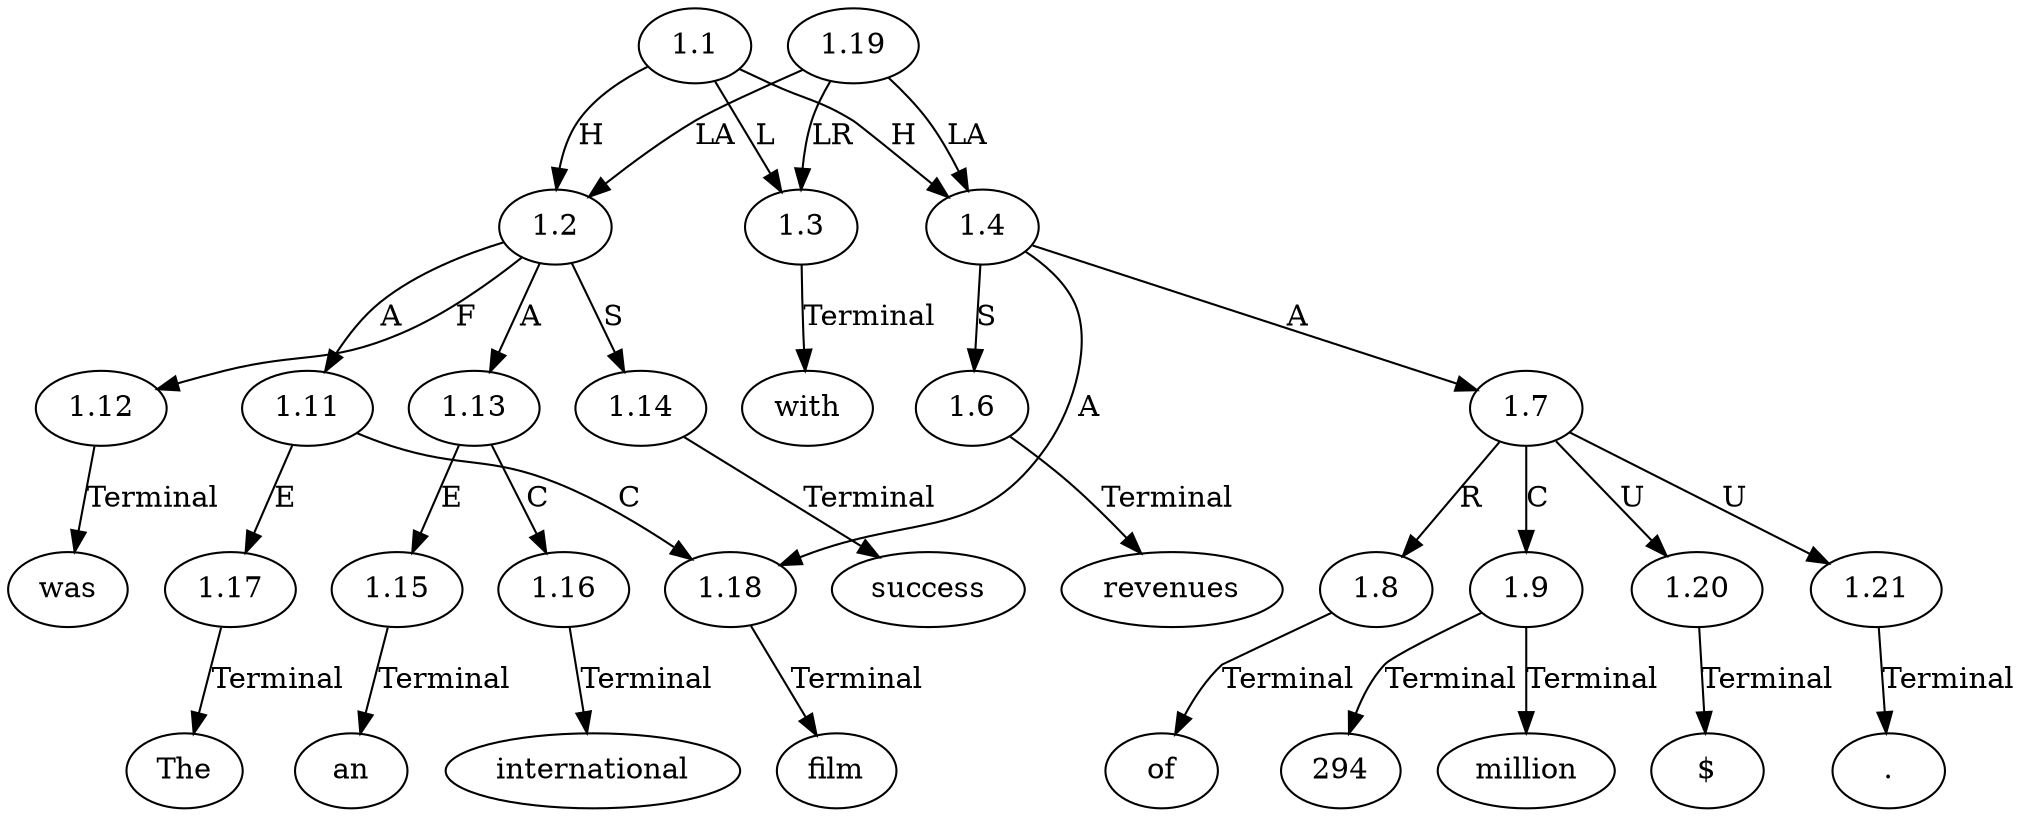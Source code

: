 // Graph
digraph {
	0.1 [label=The ordering=out]
	0.10 [label="$" ordering=out]
	0.11 [label=294 ordering=out]
	0.12 [label=million ordering=out]
	0.13 [label="." ordering=out]
	0.2 [label=film ordering=out]
	0.3 [label=was ordering=out]
	0.4 [label=an ordering=out]
	0.5 [label=international ordering=out]
	0.6 [label=success ordering=out]
	0.7 [label=with ordering=out]
	0.8 [label=revenues ordering=out]
	0.9 [label=of ordering=out]
	1.1 [label=1.1 ordering=out]
	1.2 [label=1.2 ordering=out]
	1.3 [label=1.3 ordering=out]
	1.4 [label=1.4 ordering=out]
	1.6 [label=1.6 ordering=out]
	1.7 [label=1.7 ordering=out]
	1.8 [label=1.8 ordering=out]
	1.9 [label=1.9 ordering=out]
	1.11 [label=1.11 ordering=out]
	1.12 [label=1.12 ordering=out]
	1.13 [label=1.13 ordering=out]
	1.14 [label=1.14 ordering=out]
	1.15 [label=1.15 ordering=out]
	1.16 [label=1.16 ordering=out]
	1.17 [label=1.17 ordering=out]
	1.18 [label=1.18 ordering=out]
	1.19 [label=1.19 ordering=out]
	1.20 [label=1.20 ordering=out]
	1.21 [label=1.21 ordering=out]
	1.1 -> 1.2 [label=H ordering=out]
	1.1 -> 1.3 [label=L ordering=out]
	1.1 -> 1.4 [label=H ordering=out]
	1.2 -> 1.11 [label=A ordering=out]
	1.2 -> 1.12 [label=F ordering=out]
	1.2 -> 1.13 [label=A ordering=out]
	1.2 -> 1.14 [label=S ordering=out]
	1.3 -> 0.7 [label=Terminal ordering=out]
	1.4 -> 1.6 [label=S ordering=out]
	1.4 -> 1.7 [label=A ordering=out]
	1.4 -> 1.18 [label=A ordering=out]
	1.6 -> 0.8 [label=Terminal ordering=out]
	1.7 -> 1.8 [label=R ordering=out]
	1.7 -> 1.9 [label=C ordering=out]
	1.7 -> 1.20 [label=U ordering=out]
	1.7 -> 1.21 [label=U ordering=out]
	1.8 -> 0.9 [label=Terminal ordering=out]
	1.9 -> 0.11 [label=Terminal ordering=out]
	1.9 -> 0.12 [label=Terminal ordering=out]
	1.11 -> 1.17 [label=E ordering=out]
	1.11 -> 1.18 [label=C ordering=out]
	1.12 -> 0.3 [label=Terminal ordering=out]
	1.13 -> 1.15 [label=E ordering=out]
	1.13 -> 1.16 [label=C ordering=out]
	1.14 -> 0.6 [label=Terminal ordering=out]
	1.15 -> 0.4 [label=Terminal ordering=out]
	1.16 -> 0.5 [label=Terminal ordering=out]
	1.17 -> 0.1 [label=Terminal ordering=out]
	1.18 -> 0.2 [label=Terminal ordering=out]
	1.19 -> 1.2 [label=LA ordering=out]
	1.19 -> 1.3 [label=LR ordering=out]
	1.19 -> 1.4 [label=LA ordering=out]
	1.20 -> 0.10 [label=Terminal ordering=out]
	1.21 -> 0.13 [label=Terminal ordering=out]
}
